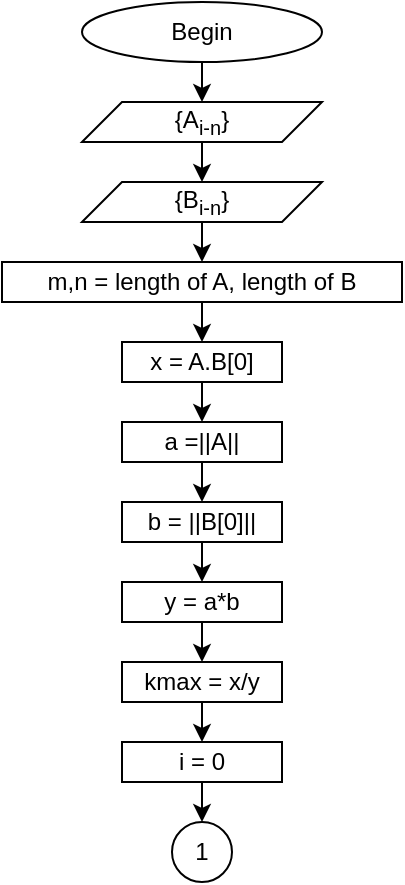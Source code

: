 <mxfile version="20.8.16" type="device" pages="2"><diagram name="Page-1" id="fkwlKlTZShPkgX1dooGQ"><mxGraphModel dx="522" dy="516" grid="1" gridSize="10" guides="1" tooltips="1" connect="1" arrows="1" fold="1" page="1" pageScale="1" pageWidth="850" pageHeight="1100" math="0" shadow="0"><root><mxCell id="0"/><mxCell id="1" parent="0"/><mxCell id="eljmrK1pd2itS7D23YNY-18" value="Begin" style="ellipse;whiteSpace=wrap;html=1;" vertex="1" parent="1"><mxGeometry x="220" y="20" width="120" height="30" as="geometry"/></mxCell><mxCell id="eljmrK1pd2itS7D23YNY-19" value="" style="endArrow=classic;html=1;rounded=0;exitX=0.5;exitY=1;exitDx=0;exitDy=0;" edge="1" parent="1" source="eljmrK1pd2itS7D23YNY-18" target="eljmrK1pd2itS7D23YNY-20"><mxGeometry width="50" height="50" relative="1" as="geometry"><mxPoint x="250" y="220" as="sourcePoint"/><mxPoint x="300" y="170" as="targetPoint"/></mxGeometry></mxCell><mxCell id="eljmrK1pd2itS7D23YNY-20" value="{A&lt;sub&gt;i-n&lt;/sub&gt;}" style="shape=parallelogram;perimeter=parallelogramPerimeter;whiteSpace=wrap;html=1;fixedSize=1;" vertex="1" parent="1"><mxGeometry x="220" y="70" width="120" height="20" as="geometry"/></mxCell><mxCell id="eljmrK1pd2itS7D23YNY-21" value="{B&lt;sub&gt;i-n&lt;/sub&gt;}" style="shape=parallelogram;perimeter=parallelogramPerimeter;whiteSpace=wrap;html=1;fixedSize=1;" vertex="1" parent="1"><mxGeometry x="220" y="110" width="120" height="20" as="geometry"/></mxCell><mxCell id="eljmrK1pd2itS7D23YNY-22" value="" style="endArrow=classic;html=1;rounded=0;exitX=0.5;exitY=1;exitDx=0;exitDy=0;entryX=0.5;entryY=0;entryDx=0;entryDy=0;" edge="1" parent="1" source="eljmrK1pd2itS7D23YNY-20" target="eljmrK1pd2itS7D23YNY-21"><mxGeometry width="50" height="50" relative="1" as="geometry"><mxPoint x="250" y="220" as="sourcePoint"/><mxPoint x="300" y="170" as="targetPoint"/></mxGeometry></mxCell><mxCell id="eljmrK1pd2itS7D23YNY-23" value="m,n = length of A, length of B" style="rounded=0;whiteSpace=wrap;html=1;" vertex="1" parent="1"><mxGeometry x="180" y="150" width="200" height="20" as="geometry"/></mxCell><mxCell id="eljmrK1pd2itS7D23YNY-24" value="" style="endArrow=classic;html=1;rounded=0;exitX=0.5;exitY=1;exitDx=0;exitDy=0;entryX=0.5;entryY=0;entryDx=0;entryDy=0;" edge="1" parent="1" source="eljmrK1pd2itS7D23YNY-21" target="eljmrK1pd2itS7D23YNY-23"><mxGeometry width="50" height="50" relative="1" as="geometry"><mxPoint x="250" y="220" as="sourcePoint"/><mxPoint x="300" y="170" as="targetPoint"/></mxGeometry></mxCell><mxCell id="eljmrK1pd2itS7D23YNY-25" value="x = A.B[0]" style="rounded=0;whiteSpace=wrap;html=1;" vertex="1" parent="1"><mxGeometry x="240" y="190" width="80" height="20" as="geometry"/></mxCell><mxCell id="eljmrK1pd2itS7D23YNY-26" value="i = 0" style="rounded=0;whiteSpace=wrap;html=1;" vertex="1" parent="1"><mxGeometry x="240" y="390" width="80" height="20" as="geometry"/></mxCell><mxCell id="eljmrK1pd2itS7D23YNY-27" value="y = a*b" style="rounded=0;whiteSpace=wrap;html=1;" vertex="1" parent="1"><mxGeometry x="240" y="310" width="80" height="20" as="geometry"/></mxCell><mxCell id="eljmrK1pd2itS7D23YNY-28" value="b = ||B[0]||" style="rounded=0;whiteSpace=wrap;html=1;" vertex="1" parent="1"><mxGeometry x="240" y="270" width="80" height="20" as="geometry"/></mxCell><mxCell id="eljmrK1pd2itS7D23YNY-29" value="a =||A||" style="rounded=0;whiteSpace=wrap;html=1;" vertex="1" parent="1"><mxGeometry x="240" y="230" width="80" height="20" as="geometry"/></mxCell><mxCell id="eljmrK1pd2itS7D23YNY-30" value="kmax = x/y" style="rounded=0;whiteSpace=wrap;html=1;" vertex="1" parent="1"><mxGeometry x="240" y="350" width="80" height="20" as="geometry"/></mxCell><mxCell id="eljmrK1pd2itS7D23YNY-32" value="" style="endArrow=classic;html=1;rounded=0;exitX=0.5;exitY=1;exitDx=0;exitDy=0;entryX=0.5;entryY=0;entryDx=0;entryDy=0;" edge="1" parent="1" source="eljmrK1pd2itS7D23YNY-23" target="eljmrK1pd2itS7D23YNY-25"><mxGeometry width="50" height="50" relative="1" as="geometry"><mxPoint x="250" y="220" as="sourcePoint"/><mxPoint x="270" y="200" as="targetPoint"/></mxGeometry></mxCell><mxCell id="eljmrK1pd2itS7D23YNY-35" value="" style="endArrow=classic;html=1;rounded=0;exitX=0.5;exitY=1;exitDx=0;exitDy=0;entryX=0.5;entryY=0;entryDx=0;entryDy=0;" edge="1" parent="1" source="eljmrK1pd2itS7D23YNY-25" target="eljmrK1pd2itS7D23YNY-29"><mxGeometry width="50" height="50" relative="1" as="geometry"><mxPoint x="210" y="120" as="sourcePoint"/><mxPoint x="260" y="70" as="targetPoint"/></mxGeometry></mxCell><mxCell id="eljmrK1pd2itS7D23YNY-36" style="edgeStyle=orthogonalEdgeStyle;rounded=0;orthogonalLoop=1;jettySize=auto;html=1;exitX=0.5;exitY=1;exitDx=0;exitDy=0;" edge="1" parent="1" source="eljmrK1pd2itS7D23YNY-29" target="eljmrK1pd2itS7D23YNY-29"><mxGeometry relative="1" as="geometry"/></mxCell><mxCell id="eljmrK1pd2itS7D23YNY-37" value="" style="endArrow=classic;html=1;rounded=0;exitX=0.5;exitY=1;exitDx=0;exitDy=0;entryX=0.5;entryY=0;entryDx=0;entryDy=0;" edge="1" parent="1" source="eljmrK1pd2itS7D23YNY-29" target="eljmrK1pd2itS7D23YNY-28"><mxGeometry width="50" height="50" relative="1" as="geometry"><mxPoint x="250" y="290" as="sourcePoint"/><mxPoint x="300" y="240" as="targetPoint"/></mxGeometry></mxCell><mxCell id="eljmrK1pd2itS7D23YNY-38" value="" style="endArrow=classic;html=1;rounded=0;exitX=0.5;exitY=1;exitDx=0;exitDy=0;entryX=0.5;entryY=0;entryDx=0;entryDy=0;" edge="1" parent="1" source="eljmrK1pd2itS7D23YNY-28" target="eljmrK1pd2itS7D23YNY-27"><mxGeometry width="50" height="50" relative="1" as="geometry"><mxPoint x="250" y="290" as="sourcePoint"/><mxPoint x="300" y="240" as="targetPoint"/></mxGeometry></mxCell><mxCell id="eljmrK1pd2itS7D23YNY-39" value="" style="endArrow=classic;html=1;rounded=0;exitX=0.5;exitY=1;exitDx=0;exitDy=0;entryX=0.5;entryY=0;entryDx=0;entryDy=0;" edge="1" parent="1" source="eljmrK1pd2itS7D23YNY-30" target="eljmrK1pd2itS7D23YNY-26"><mxGeometry width="50" height="50" relative="1" as="geometry"><mxPoint x="250" y="290" as="sourcePoint"/><mxPoint x="300" y="240" as="targetPoint"/></mxGeometry></mxCell><mxCell id="eljmrK1pd2itS7D23YNY-40" value="" style="endArrow=classic;html=1;rounded=0;exitX=0.5;exitY=1;exitDx=0;exitDy=0;entryX=0.5;entryY=0;entryDx=0;entryDy=0;entryPerimeter=0;" edge="1" parent="1" source="eljmrK1pd2itS7D23YNY-27" target="eljmrK1pd2itS7D23YNY-30"><mxGeometry width="50" height="50" relative="1" as="geometry"><mxPoint x="250" y="290" as="sourcePoint"/><mxPoint x="280" y="350" as="targetPoint"/></mxGeometry></mxCell><mxCell id="eljmrK1pd2itS7D23YNY-41" value="" style="endArrow=classic;html=1;rounded=0;exitX=0.5;exitY=1;exitDx=0;exitDy=0;" edge="1" parent="1" source="eljmrK1pd2itS7D23YNY-26" target="eljmrK1pd2itS7D23YNY-42"><mxGeometry width="50" height="50" relative="1" as="geometry"><mxPoint x="250" y="390" as="sourcePoint"/><mxPoint x="280" y="440" as="targetPoint"/></mxGeometry></mxCell><mxCell id="eljmrK1pd2itS7D23YNY-42" value="1" style="ellipse;whiteSpace=wrap;html=1;aspect=fixed;" vertex="1" parent="1"><mxGeometry x="265" y="430" width="30" height="30" as="geometry"/></mxCell></root></mxGraphModel></diagram><diagram id="O53hhXYQs3qfEMCIGehS" name="Page-2"><mxGraphModel dx="522" dy="516" grid="1" gridSize="10" guides="1" tooltips="1" connect="1" arrows="1" fold="1" page="1" pageScale="1" pageWidth="850" pageHeight="1100" math="0" shadow="0"><root><mxCell id="0"/><mxCell id="1" parent="0"/><mxCell id="wiln-ay426XHdk21nYPn-1" value="1" style="ellipse;whiteSpace=wrap;html=1;aspect=fixed;" vertex="1" parent="1"><mxGeometry x="270" y="20" width="20" height="20" as="geometry"/></mxCell><mxCell id="wiln-ay426XHdk21nYPn-2" value="" style="endArrow=classic;html=1;rounded=0;exitX=0.5;exitY=1;exitDx=0;exitDy=0;" edge="1" parent="1" source="wiln-ay426XHdk21nYPn-1" target="wiln-ay426XHdk21nYPn-3"><mxGeometry width="50" height="50" relative="1" as="geometry"><mxPoint x="250" y="290" as="sourcePoint"/><mxPoint x="300" y="240" as="targetPoint"/></mxGeometry></mxCell><mxCell id="wiln-ay426XHdk21nYPn-3" value="i &amp;lt; n" style="rhombus;whiteSpace=wrap;html=1;" vertex="1" parent="1"><mxGeometry x="245" y="60" width="70" height="30" as="geometry"/></mxCell><mxCell id="wiln-ay426XHdk21nYPn-5" value="" style="endArrow=classic;html=1;rounded=0;" edge="1" parent="1" target="wiln-ay426XHdk21nYPn-6"><mxGeometry width="50" height="50" relative="1" as="geometry"><mxPoint x="280" y="90" as="sourcePoint"/><mxPoint x="280" y="130" as="targetPoint"/></mxGeometry></mxCell><mxCell id="wiln-ay426XHdk21nYPn-6" value="x = A.B[i]" style="rounded=0;whiteSpace=wrap;html=1;" vertex="1" parent="1"><mxGeometry x="240" y="110" width="80" height="20" as="geometry"/></mxCell><mxCell id="wiln-ay426XHdk21nYPn-7" value="y = a * b" style="rounded=0;whiteSpace=wrap;html=1;" vertex="1" parent="1"><mxGeometry x="240" y="230" width="80" height="20" as="geometry"/></mxCell><mxCell id="wiln-ay426XHdk21nYPn-8" value="k = x/y" style="rounded=0;whiteSpace=wrap;html=1;" vertex="1" parent="1"><mxGeometry x="240" y="270" width="80" height="20" as="geometry"/></mxCell><mxCell id="wiln-ay426XHdk21nYPn-9" value="a = ||A||" style="rounded=0;whiteSpace=wrap;html=1;" vertex="1" parent="1"><mxGeometry x="240" y="150" width="80" height="20" as="geometry"/></mxCell><mxCell id="wiln-ay426XHdk21nYPn-10" value="b = ||B[i]||" style="rounded=0;whiteSpace=wrap;html=1;" vertex="1" parent="1"><mxGeometry x="240" y="190" width="80" height="20" as="geometry"/></mxCell><mxCell id="wiln-ay426XHdk21nYPn-11" value="" style="endArrow=classic;html=1;rounded=0;exitX=0.5;exitY=1;exitDx=0;exitDy=0;entryX=0.5;entryY=0;entryDx=0;entryDy=0;" edge="1" parent="1" source="wiln-ay426XHdk21nYPn-10" target="wiln-ay426XHdk21nYPn-7"><mxGeometry width="50" height="50" relative="1" as="geometry"><mxPoint x="250" y="270" as="sourcePoint"/><mxPoint x="300" y="220" as="targetPoint"/></mxGeometry></mxCell><mxCell id="wiln-ay426XHdk21nYPn-12" value="" style="endArrow=classic;html=1;rounded=0;exitX=0.5;exitY=1;exitDx=0;exitDy=0;" edge="1" parent="1" source="wiln-ay426XHdk21nYPn-9"><mxGeometry width="50" height="50" relative="1" as="geometry"><mxPoint x="250" y="270" as="sourcePoint"/><mxPoint x="280" y="190" as="targetPoint"/></mxGeometry></mxCell><mxCell id="wiln-ay426XHdk21nYPn-13" value="" style="endArrow=classic;html=1;rounded=0;exitX=0.5;exitY=1;exitDx=0;exitDy=0;entryX=0.5;entryY=0;entryDx=0;entryDy=0;" edge="1" parent="1" source="wiln-ay426XHdk21nYPn-6" target="wiln-ay426XHdk21nYPn-9"><mxGeometry width="50" height="50" relative="1" as="geometry"><mxPoint x="250" y="270" as="sourcePoint"/><mxPoint x="300" y="220" as="targetPoint"/></mxGeometry></mxCell><mxCell id="wiln-ay426XHdk21nYPn-14" value="" style="endArrow=classic;html=1;rounded=0;entryX=0.5;entryY=0;entryDx=0;entryDy=0;exitX=0.5;exitY=1;exitDx=0;exitDy=0;" edge="1" parent="1" source="wiln-ay426XHdk21nYPn-7" target="wiln-ay426XHdk21nYPn-8"><mxGeometry width="50" height="50" relative="1" as="geometry"><mxPoint x="250" y="270" as="sourcePoint"/><mxPoint x="300" y="220" as="targetPoint"/></mxGeometry></mxCell><mxCell id="wiln-ay426XHdk21nYPn-15" value="" style="endArrow=classic;html=1;rounded=0;exitX=0.5;exitY=1;exitDx=0;exitDy=0;" edge="1" parent="1" source="wiln-ay426XHdk21nYPn-8" target="wiln-ay426XHdk21nYPn-16"><mxGeometry width="50" height="50" relative="1" as="geometry"><mxPoint x="250" y="270" as="sourcePoint"/><mxPoint x="300" y="220" as="targetPoint"/></mxGeometry></mxCell><mxCell id="wiln-ay426XHdk21nYPn-16" value="k &amp;gt;kmax" style="rhombus;whiteSpace=wrap;html=1;" vertex="1" parent="1"><mxGeometry x="240" y="310" width="80" height="30" as="geometry"/></mxCell><mxCell id="wiln-ay426XHdk21nYPn-17" value="" style="endArrow=classic;html=1;rounded=0;exitX=0.5;exitY=1;exitDx=0;exitDy=0;" edge="1" parent="1" source="wiln-ay426XHdk21nYPn-16" target="wiln-ay426XHdk21nYPn-18"><mxGeometry width="50" height="50" relative="1" as="geometry"><mxPoint x="250" y="290" as="sourcePoint"/><mxPoint x="300" y="240" as="targetPoint"/></mxGeometry></mxCell><mxCell id="wiln-ay426XHdk21nYPn-18" value="c = {B[0]}" style="rounded=0;whiteSpace=wrap;html=1;" vertex="1" parent="1"><mxGeometry x="240" y="360" width="80" height="20" as="geometry"/></mxCell><mxCell id="wiln-ay426XHdk21nYPn-19" value="i = i + 1" style="rounded=0;whiteSpace=wrap;html=1;" vertex="1" parent="1"><mxGeometry x="120" y="240" width="80" height="20" as="geometry"/></mxCell><mxCell id="wiln-ay426XHdk21nYPn-20" value="" style="endArrow=classic;html=1;rounded=0;exitX=0;exitY=0.5;exitDx=0;exitDy=0;entryX=0.5;entryY=1;entryDx=0;entryDy=0;" edge="1" parent="1" source="wiln-ay426XHdk21nYPn-18" target="wiln-ay426XHdk21nYPn-19"><mxGeometry width="50" height="50" relative="1" as="geometry"><mxPoint x="250" y="290" as="sourcePoint"/><mxPoint x="300" y="240" as="targetPoint"/><Array as="points"><mxPoint x="160" y="370"/></Array></mxGeometry></mxCell><mxCell id="wiln-ay426XHdk21nYPn-21" value="" style="endArrow=classic;html=1;rounded=0;exitX=1;exitY=0.5;exitDx=0;exitDy=0;entryX=1;entryY=0.5;entryDx=0;entryDy=0;" edge="1" parent="1" source="wiln-ay426XHdk21nYPn-16" target="wiln-ay426XHdk21nYPn-18"><mxGeometry width="50" height="50" relative="1" as="geometry"><mxPoint x="250" y="290" as="sourcePoint"/><mxPoint x="300" y="240" as="targetPoint"/><Array as="points"><mxPoint x="350" y="325"/><mxPoint x="350" y="370"/></Array></mxGeometry></mxCell><mxCell id="wiln-ay426XHdk21nYPn-22" value="" style="endArrow=classic;html=1;rounded=0;exitX=0.5;exitY=0;exitDx=0;exitDy=0;entryX=0;entryY=0.5;entryDx=0;entryDy=0;" edge="1" parent="1" source="wiln-ay426XHdk21nYPn-19" target="wiln-ay426XHdk21nYPn-3"><mxGeometry width="50" height="50" relative="1" as="geometry"><mxPoint x="250" y="290" as="sourcePoint"/><mxPoint x="300" y="240" as="targetPoint"/><Array as="points"><mxPoint x="160" y="75"/></Array></mxGeometry></mxCell><mxCell id="wiln-ay426XHdk21nYPn-23" value="" style="endArrow=classic;html=1;rounded=0;exitX=1;exitY=0.5;exitDx=0;exitDy=0;entryX=0.5;entryY=0;entryDx=0;entryDy=0;" edge="1" parent="1" source="wiln-ay426XHdk21nYPn-3" target="wiln-ay426XHdk21nYPn-24"><mxGeometry width="50" height="50" relative="1" as="geometry"><mxPoint x="320" y="69" as="sourcePoint"/><mxPoint x="280" y="410" as="targetPoint"/><Array as="points"><mxPoint x="400" y="75"/><mxPoint x="400" y="390"/><mxPoint x="280" y="390"/></Array></mxGeometry></mxCell><mxCell id="wiln-ay426XHdk21nYPn-24" value="Display {c}" style="shape=parallelogram;perimeter=parallelogramPerimeter;whiteSpace=wrap;html=1;fixedSize=1;" vertex="1" parent="1"><mxGeometry x="220" y="410" width="120" height="20" as="geometry"/></mxCell><mxCell id="wiln-ay426XHdk21nYPn-25" value="" style="endArrow=classic;html=1;rounded=0;exitX=0.5;exitY=1;exitDx=0;exitDy=0;entryX=0.5;entryY=0;entryDx=0;entryDy=0;" edge="1" parent="1" source="wiln-ay426XHdk21nYPn-24" target="wiln-ay426XHdk21nYPn-27"><mxGeometry width="50" height="50" relative="1" as="geometry"><mxPoint x="250" y="230" as="sourcePoint"/><mxPoint x="296.81" y="219.873" as="targetPoint"/></mxGeometry></mxCell><mxCell id="wiln-ay426XHdk21nYPn-27" value="End" style="ellipse;whiteSpace=wrap;html=1;" vertex="1" parent="1"><mxGeometry x="220" y="460" width="120" height="20" as="geometry"/></mxCell></root></mxGraphModel></diagram></mxfile>